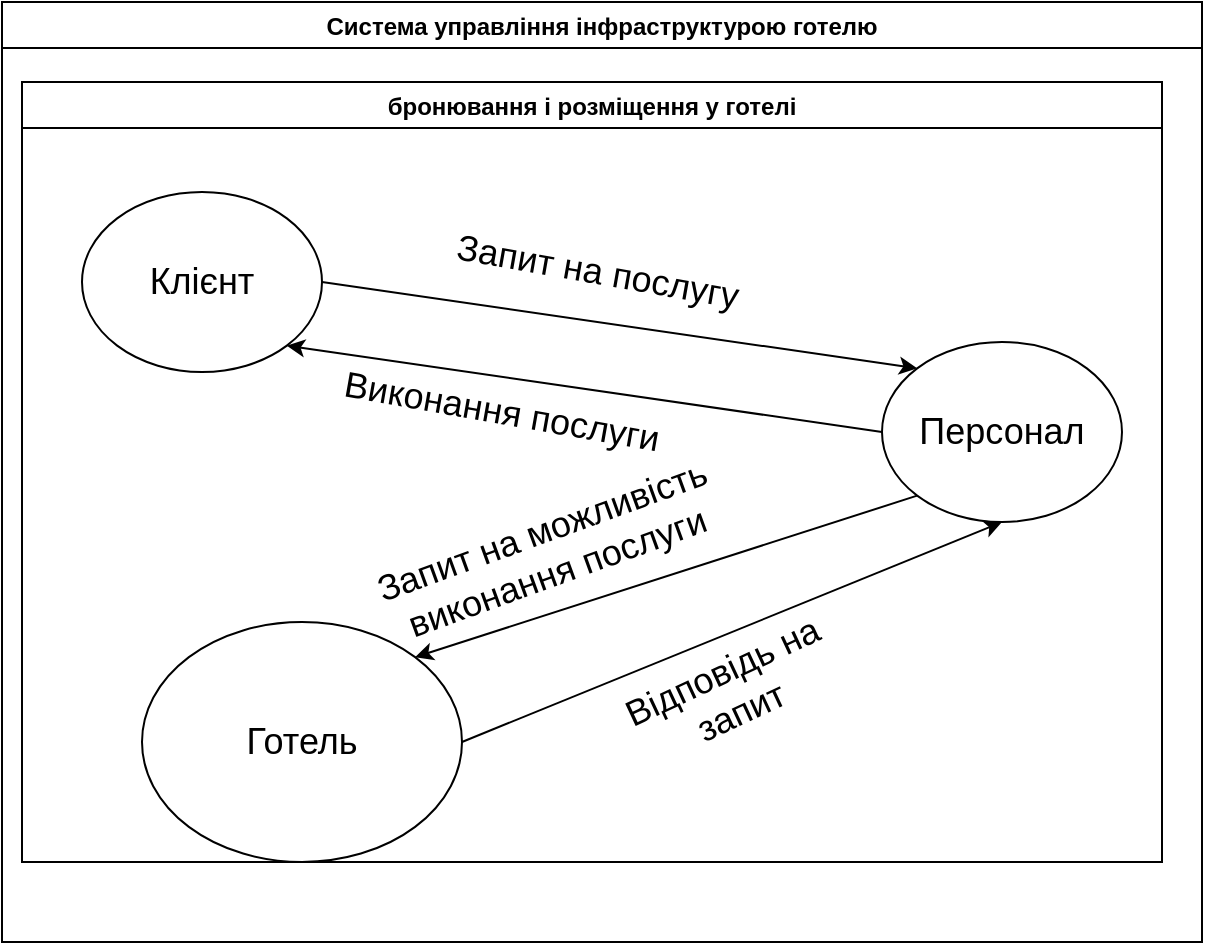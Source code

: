 <mxfile version="16.0.0" type="device"><diagram id="HLdiAo2IEQfBnF3ennS_" name="Page-1"><mxGraphModel dx="1422" dy="794" grid="1" gridSize="10" guides="1" tooltips="1" connect="1" arrows="1" fold="1" page="1" pageScale="1" pageWidth="827" pageHeight="1169" math="0" shadow="0"><root><mxCell id="0"/><mxCell id="1" parent="0"/><mxCell id="HN0LitK3VO_2-eVeG2w4-1" value="Система управління інфраструктурою готелю" style="swimlane;" parent="1" vertex="1"><mxGeometry x="80" y="40" width="600" height="470" as="geometry"/></mxCell><mxCell id="fCGKpl-xYQ31H_ea4vI4-1" value="бронювання і розміщення у готелі" style="swimlane;" vertex="1" parent="HN0LitK3VO_2-eVeG2w4-1"><mxGeometry x="10" y="40" width="570" height="390" as="geometry"/></mxCell><mxCell id="HN0LitK3VO_2-eVeG2w4-2" value="&lt;font style=&quot;font-size: 18px&quot;&gt;Клієнт&lt;/font&gt;" style="ellipse;whiteSpace=wrap;html=1;" parent="fCGKpl-xYQ31H_ea4vI4-1" vertex="1"><mxGeometry x="30" y="55" width="120" height="90" as="geometry"/></mxCell><mxCell id="HN0LitK3VO_2-eVeG2w4-5" value="&lt;font style=&quot;font-size: 18px&quot;&gt;Персонал&lt;/font&gt;" style="ellipse;whiteSpace=wrap;html=1;" parent="fCGKpl-xYQ31H_ea4vI4-1" vertex="1"><mxGeometry x="430" y="130" width="120" height="90" as="geometry"/></mxCell><mxCell id="HN0LitK3VO_2-eVeG2w4-6" value="" style="endArrow=classic;html=1;rounded=0;fontSize=18;exitX=1;exitY=0.5;exitDx=0;exitDy=0;entryX=0;entryY=0;entryDx=0;entryDy=0;" parent="fCGKpl-xYQ31H_ea4vI4-1" source="HN0LitK3VO_2-eVeG2w4-2" target="HN0LitK3VO_2-eVeG2w4-5" edge="1"><mxGeometry width="50" height="50" relative="1" as="geometry"><mxPoint x="240" y="-120" as="sourcePoint"/><mxPoint x="290" y="-170" as="targetPoint"/></mxGeometry></mxCell><mxCell id="HN0LitK3VO_2-eVeG2w4-9" value="" style="endArrow=classic;html=1;rounded=0;fontSize=18;exitX=0;exitY=0.5;exitDx=0;exitDy=0;entryX=1;entryY=1;entryDx=0;entryDy=0;" parent="fCGKpl-xYQ31H_ea4vI4-1" source="HN0LitK3VO_2-eVeG2w4-5" target="HN0LitK3VO_2-eVeG2w4-2" edge="1"><mxGeometry width="50" height="50" relative="1" as="geometry"><mxPoint x="240" y="-120" as="sourcePoint"/><mxPoint x="290" y="-170" as="targetPoint"/></mxGeometry></mxCell><mxCell id="HN0LitK3VO_2-eVeG2w4-4" value="&lt;span style=&quot;font-size: 18px&quot;&gt;Готель&lt;/span&gt;" style="ellipse;whiteSpace=wrap;html=1;" parent="fCGKpl-xYQ31H_ea4vI4-1" vertex="1"><mxGeometry x="60" y="270" width="160" height="120" as="geometry"/></mxCell><mxCell id="HN0LitK3VO_2-eVeG2w4-7" value="" style="endArrow=classic;html=1;rounded=0;fontSize=18;exitX=0;exitY=1;exitDx=0;exitDy=0;entryX=1;entryY=0;entryDx=0;entryDy=0;" parent="fCGKpl-xYQ31H_ea4vI4-1" source="HN0LitK3VO_2-eVeG2w4-5" target="HN0LitK3VO_2-eVeG2w4-4" edge="1"><mxGeometry width="50" height="50" relative="1" as="geometry"><mxPoint x="310" y="-270" as="sourcePoint"/><mxPoint x="360" y="-320" as="targetPoint"/></mxGeometry></mxCell><mxCell id="HN0LitK3VO_2-eVeG2w4-8" value="" style="endArrow=classic;html=1;rounded=0;fontSize=18;exitX=1;exitY=0.5;exitDx=0;exitDy=0;entryX=0.5;entryY=1;entryDx=0;entryDy=0;" parent="fCGKpl-xYQ31H_ea4vI4-1" source="HN0LitK3VO_2-eVeG2w4-4" target="HN0LitK3VO_2-eVeG2w4-5" edge="1"><mxGeometry width="50" height="50" relative="1" as="geometry"><mxPoint x="240" y="-120" as="sourcePoint"/><mxPoint x="290" y="-170" as="targetPoint"/></mxGeometry></mxCell><mxCell id="HN0LitK3VO_2-eVeG2w4-12" value="Запит на послугу" style="text;html=1;strokeColor=none;fillColor=none;align=center;verticalAlign=middle;whiteSpace=wrap;rounded=0;fontSize=18;rotation=10;" parent="fCGKpl-xYQ31H_ea4vI4-1" vertex="1"><mxGeometry x="200" y="80" width="176" height="30" as="geometry"/></mxCell><mxCell id="HN0LitK3VO_2-eVeG2w4-13" value="Виконання послуги" style="text;html=1;strokeColor=none;fillColor=none;align=center;verticalAlign=middle;whiteSpace=wrap;rounded=0;fontSize=18;rotation=10;" parent="fCGKpl-xYQ31H_ea4vI4-1" vertex="1"><mxGeometry x="150" y="150" width="180" height="30" as="geometry"/></mxCell><mxCell id="HN0LitK3VO_2-eVeG2w4-14" value="Запит на можливість виконання послуги" style="text;html=1;strokeColor=none;fillColor=none;align=center;verticalAlign=middle;whiteSpace=wrap;rounded=0;fontSize=18;rotation=-20;" parent="fCGKpl-xYQ31H_ea4vI4-1" vertex="1"><mxGeometry x="174" y="220" width="180" height="30" as="geometry"/></mxCell><mxCell id="HN0LitK3VO_2-eVeG2w4-15" value="Відповідь на запит" style="text;html=1;strokeColor=none;fillColor=none;align=center;verticalAlign=middle;whiteSpace=wrap;rounded=0;fontSize=18;rotation=-25;" parent="fCGKpl-xYQ31H_ea4vI4-1" vertex="1"><mxGeometry x="300" y="290" width="110" height="30" as="geometry"/></mxCell></root></mxGraphModel></diagram></mxfile>